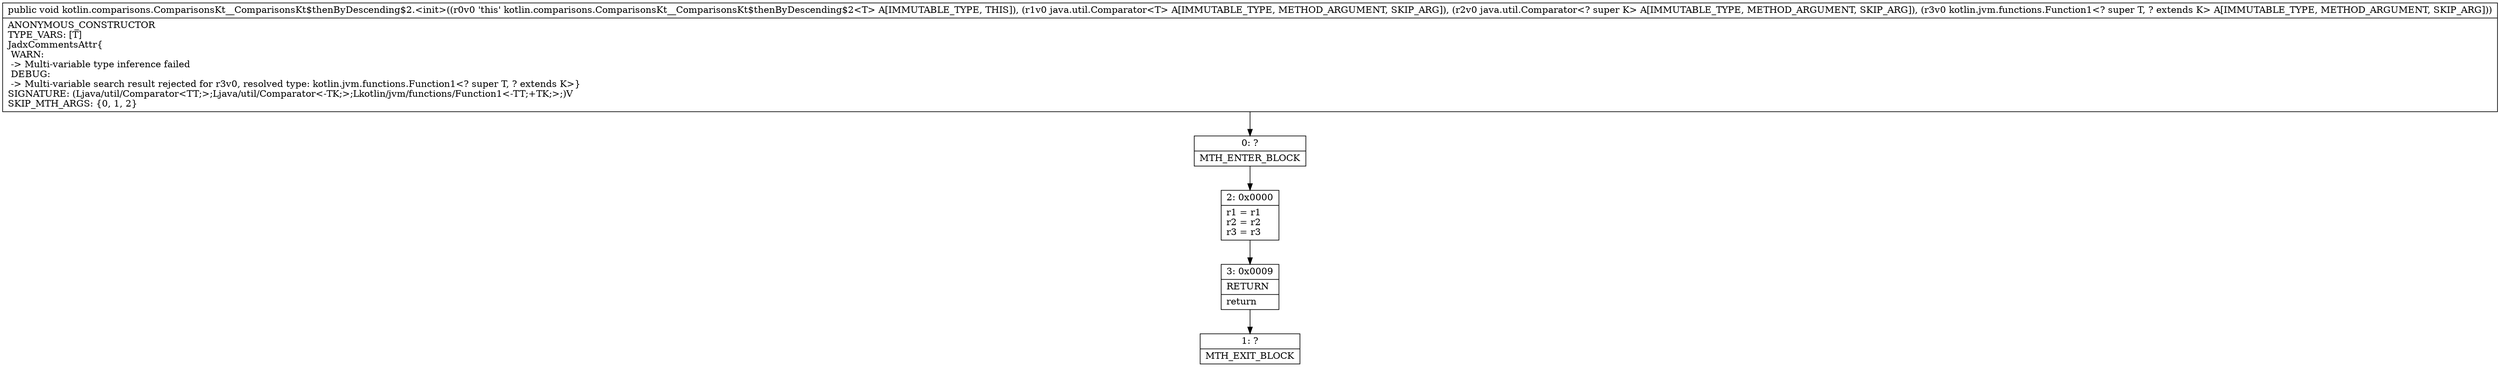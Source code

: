 digraph "CFG forkotlin.comparisons.ComparisonsKt__ComparisonsKt$thenByDescending$2.\<init\>(Ljava\/util\/Comparator;Ljava\/util\/Comparator;Lkotlin\/jvm\/functions\/Function1;)V" {
Node_0 [shape=record,label="{0\:\ ?|MTH_ENTER_BLOCK\l}"];
Node_2 [shape=record,label="{2\:\ 0x0000|r1 = r1\lr2 = r2\lr3 = r3\l}"];
Node_3 [shape=record,label="{3\:\ 0x0009|RETURN\l|return\l}"];
Node_1 [shape=record,label="{1\:\ ?|MTH_EXIT_BLOCK\l}"];
MethodNode[shape=record,label="{public void kotlin.comparisons.ComparisonsKt__ComparisonsKt$thenByDescending$2.\<init\>((r0v0 'this' kotlin.comparisons.ComparisonsKt__ComparisonsKt$thenByDescending$2\<T\> A[IMMUTABLE_TYPE, THIS]), (r1v0 java.util.Comparator\<T\> A[IMMUTABLE_TYPE, METHOD_ARGUMENT, SKIP_ARG]), (r2v0 java.util.Comparator\<? super K\> A[IMMUTABLE_TYPE, METHOD_ARGUMENT, SKIP_ARG]), (r3v0 kotlin.jvm.functions.Function1\<? super T, ? extends K\> A[IMMUTABLE_TYPE, METHOD_ARGUMENT, SKIP_ARG]))  | ANONYMOUS_CONSTRUCTOR\lTYPE_VARS: [T]\lJadxCommentsAttr\{\l WARN: \l \-\> Multi\-variable type inference failed\l DEBUG: \l \-\> Multi\-variable search result rejected for r3v0, resolved type: kotlin.jvm.functions.Function1\<? super T, ? extends K\>\}\lSIGNATURE: (Ljava\/util\/Comparator\<TT;\>;Ljava\/util\/Comparator\<\-TK;\>;Lkotlin\/jvm\/functions\/Function1\<\-TT;+TK;\>;)V\lSKIP_MTH_ARGS: \{0, 1, 2\}\l}"];
MethodNode -> Node_0;Node_0 -> Node_2;
Node_2 -> Node_3;
Node_3 -> Node_1;
}

